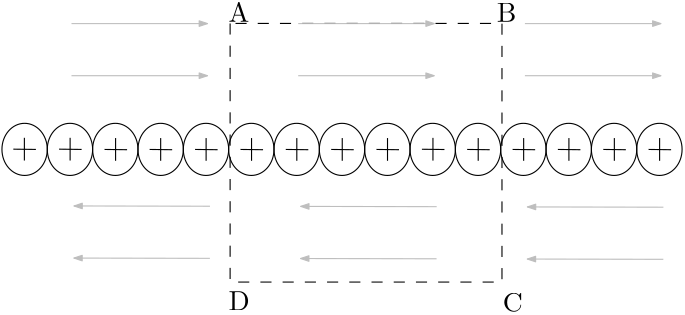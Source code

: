 <?xml version="1.0"?>
<!DOCTYPE ipe SYSTEM "ipe.dtd">
<ipe version="70107" creator="Ipe 7.1.10">
<info created="D:20160305145909" modified="D:20160305151605"/>
<ipestyle name="basic">
<symbol name="arrow/arc(spx)">
<path stroke="sym-stroke" fill="sym-stroke" pen="sym-pen">
0 0 m
-1 0.333 l
-1 -0.333 l
h
</path>
</symbol>
<symbol name="arrow/farc(spx)">
<path stroke="sym-stroke" fill="white" pen="sym-pen">
0 0 m
-1 0.333 l
-1 -0.333 l
h
</path>
</symbol>
<symbol name="arrow/ptarc(spx)">
<path stroke="sym-stroke" fill="sym-stroke" pen="sym-pen">
0 0 m
-1 0.333 l
-0.8 0 l
-1 -0.333 l
h
</path>
</symbol>
<symbol name="arrow/fptarc(spx)">
<path stroke="sym-stroke" fill="white" pen="sym-pen">
0 0 m
-1 0.333 l
-0.8 0 l
-1 -0.333 l
h
</path>
</symbol>
<symbol name="mark/circle(sx)" transformations="translations">
<path fill="sym-stroke">
0.6 0 0 0.6 0 0 e
0.4 0 0 0.4 0 0 e
</path>
</symbol>
<symbol name="mark/disk(sx)" transformations="translations">
<path fill="sym-stroke">
0.6 0 0 0.6 0 0 e
</path>
</symbol>
<symbol name="mark/fdisk(sfx)" transformations="translations">
<group>
<path fill="sym-fill">
0.5 0 0 0.5 0 0 e
</path>
<path fill="sym-stroke" fillrule="eofill">
0.6 0 0 0.6 0 0 e
0.4 0 0 0.4 0 0 e
</path>
</group>
</symbol>
<symbol name="mark/box(sx)" transformations="translations">
<path fill="sym-stroke" fillrule="eofill">
-0.6 -0.6 m
0.6 -0.6 l
0.6 0.6 l
-0.6 0.6 l
h
-0.4 -0.4 m
0.4 -0.4 l
0.4 0.4 l
-0.4 0.4 l
h
</path>
</symbol>
<symbol name="mark/square(sx)" transformations="translations">
<path fill="sym-stroke">
-0.6 -0.6 m
0.6 -0.6 l
0.6 0.6 l
-0.6 0.6 l
h
</path>
</symbol>
<symbol name="mark/fsquare(sfx)" transformations="translations">
<group>
<path fill="sym-fill">
-0.5 -0.5 m
0.5 -0.5 l
0.5 0.5 l
-0.5 0.5 l
h
</path>
<path fill="sym-stroke" fillrule="eofill">
-0.6 -0.6 m
0.6 -0.6 l
0.6 0.6 l
-0.6 0.6 l
h
-0.4 -0.4 m
0.4 -0.4 l
0.4 0.4 l
-0.4 0.4 l
h
</path>
</group>
</symbol>
<symbol name="mark/cross(sx)" transformations="translations">
<group>
<path fill="sym-stroke">
-0.43 -0.57 m
0.57 0.43 l
0.43 0.57 l
-0.57 -0.43 l
h
</path>
<path fill="sym-stroke">
-0.43 0.57 m
0.57 -0.43 l
0.43 -0.57 l
-0.57 0.43 l
h
</path>
</group>
</symbol>
<symbol name="arrow/fnormal(spx)">
<path stroke="sym-stroke" fill="white" pen="sym-pen">
0 0 m
-1 0.333 l
-1 -0.333 l
h
</path>
</symbol>
<symbol name="arrow/pointed(spx)">
<path stroke="sym-stroke" fill="sym-stroke" pen="sym-pen">
0 0 m
-1 0.333 l
-0.8 0 l
-1 -0.333 l
h
</path>
</symbol>
<symbol name="arrow/fpointed(spx)">
<path stroke="sym-stroke" fill="white" pen="sym-pen">
0 0 m
-1 0.333 l
-0.8 0 l
-1 -0.333 l
h
</path>
</symbol>
<symbol name="arrow/linear(spx)">
<path stroke="sym-stroke" pen="sym-pen">
-1 0.333 m
0 0 l
-1 -0.333 l
</path>
</symbol>
<symbol name="arrow/fdouble(spx)">
<path stroke="sym-stroke" fill="white" pen="sym-pen">
0 0 m
-1 0.333 l
-1 -0.333 l
h
-1 0 m
-2 0.333 l
-2 -0.333 l
h
</path>
</symbol>
<symbol name="arrow/double(spx)">
<path stroke="sym-stroke" fill="sym-stroke" pen="sym-pen">
0 0 m
-1 0.333 l
-1 -0.333 l
h
-1 0 m
-2 0.333 l
-2 -0.333 l
h
</path>
</symbol>
<pen name="heavier" value="0.8"/>
<pen name="fat" value="1.2"/>
<pen name="ultrafat" value="2"/>
<symbolsize name="large" value="5"/>
<symbolsize name="small" value="2"/>
<symbolsize name="tiny" value="1.1"/>
<arrowsize name="large" value="10"/>
<arrowsize name="small" value="5"/>
<arrowsize name="tiny" value="3"/>
<color name="red" value="1 0 0"/>
<color name="green" value="0 1 0"/>
<color name="blue" value="0 0 1"/>
<color name="yellow" value="1 1 0"/>
<color name="orange" value="1 0.647 0"/>
<color name="gold" value="1 0.843 0"/>
<color name="purple" value="0.627 0.125 0.941"/>
<color name="gray" value="0.745"/>
<color name="brown" value="0.647 0.165 0.165"/>
<color name="navy" value="0 0 0.502"/>
<color name="pink" value="1 0.753 0.796"/>
<color name="seagreen" value="0.18 0.545 0.341"/>
<color name="turquoise" value="0.251 0.878 0.816"/>
<color name="violet" value="0.933 0.51 0.933"/>
<color name="darkblue" value="0 0 0.545"/>
<color name="darkcyan" value="0 0.545 0.545"/>
<color name="darkgray" value="0.663"/>
<color name="darkgreen" value="0 0.392 0"/>
<color name="darkmagenta" value="0.545 0 0.545"/>
<color name="darkorange" value="1 0.549 0"/>
<color name="darkred" value="0.545 0 0"/>
<color name="lightblue" value="0.678 0.847 0.902"/>
<color name="lightcyan" value="0.878 1 1"/>
<color name="lightgray" value="0.827"/>
<color name="lightgreen" value="0.565 0.933 0.565"/>
<color name="lightyellow" value="1 1 0.878"/>
<dashstyle name="dashed" value="[4] 0"/>
<dashstyle name="dotted" value="[1 3] 0"/>
<dashstyle name="dash dotted" value="[4 2 1 2] 0"/>
<dashstyle name="dash dot dotted" value="[4 2 1 2 1 2] 0"/>
<textsize name="large" value="\large"/>
<textsize name="small" value="\small"/>
<textsize name="tiny" value="\tiny"/>
<textsize name="Large" value="\Large"/>
<textsize name="LARGE" value="\LARGE"/>
<textsize name="huge" value="\huge"/>
<textsize name="Huge" value="\Huge"/>
<textsize name="footnote" value="\footnotesize"/>
<textstyle name="center" begin="\begin{center}" end="\end{center}"/>
<textstyle name="itemize" begin="\begin{itemize}" end="\end{itemize}"/>
<textstyle name="item" begin="\begin{itemize}\item{}" end="\end{itemize}"/>
<gridsize name="4 pts" value="4"/>
<gridsize name="8 pts (~3 mm)" value="8"/>
<gridsize name="16 pts (~6 mm)" value="16"/>
<gridsize name="32 pts (~12 mm)" value="32"/>
<gridsize name="10 pts (~3.5 mm)" value="10"/>
<gridsize name="20 pts (~7 mm)" value="20"/>
<gridsize name="14 pts (~5 mm)" value="14"/>
<gridsize name="28 pts (~10 mm)" value="28"/>
<gridsize name="56 pts (~20 mm)" value="56"/>
<anglesize name="90 deg" value="90"/>
<anglesize name="60 deg" value="60"/>
<anglesize name="45 deg" value="45"/>
<anglesize name="30 deg" value="30"/>
<anglesize name="22.5 deg" value="22.5"/>
<opacity name="10%" value="0.1"/>
<opacity name="30%" value="0.3"/>
<opacity name="50%" value="0.5"/>
<opacity name="75%" value="0.75"/>
<tiling name="falling" angle="-60" step="4" width="1"/>
<tiling name="rising" angle="30" step="4" width="1"/>
</ipestyle>
<page>
<layer name="alpha"/>
<view layers="alpha" active="alpha"/>
<path layer="alpha" matrix="2.04043 0 0 2.34537 -20.7551 -1132.05" stroke="black">
4 0 0 4 16 816 e
</path>
<path matrix="2.04043 0 0 2.34537 -20.7551 -1132.05" stroke="black">
4 0 0 4 24 816 e
</path>
<path matrix="2.04043 0 0 2.34537 -20.7551 -1132.05" stroke="black">
4 0 0 4 32 816 e
</path>
<path matrix="2.04043 0 0 2.34537 -20.7551 -1132.05" stroke="black">
4 0 0 4 40 816 e
</path>
<path matrix="2.04043 0 0 2.34537 -20.7551 -1132.05" stroke="black">
4 0 0 4 48 816 e
</path>
<path matrix="2.04043 0 0 2.34537 60.8619 -1132.05" stroke="black">
4 0 0 4 16 816 e
</path>
<path matrix="2.04043 0 0 2.34537 60.8619 -1132.05" stroke="black">
4 0 0 4 24 816 e
</path>
<path matrix="2.04043 0 0 2.34537 60.8619 -1132.05" stroke="black">
4 0 0 4 32 816 e
</path>
<path matrix="2.04043 0 0 2.34537 60.8619 -1132.05" stroke="black">
4 0 0 4 40 816 e
</path>
<path matrix="2.04043 0 0 2.34537 60.8619 -1132.05" stroke="black">
4 0 0 4 48 816 e
</path>
<path matrix="2.04043 0 0 2.34537 142.479 -1132.05" stroke="black">
4 0 0 4 16 816 e
</path>
<path matrix="2.04043 0 0 2.34537 142.479 -1132.05" stroke="black">
4 0 0 4 24 816 e
</path>
<path matrix="2.04043 0 0 2.34537 142.479 -1132.05" stroke="black">
4 0 0 4 32 816 e
</path>
<path matrix="2.04043 0 0 2.34537 142.479 -1132.05" stroke="black">
4 0 0 4 40 816 e
</path>
<path matrix="2.04043 0 0 2.34537 142.479 -1132.05" stroke="black">
4 0 0 4 48 816 e
</path>
<path matrix="2.04043 0 0 2.34537 -20.7551 -1132.05" stroke="black">
14.0117 816.033 m
17.9859 815.993 l
</path>
<path matrix="2.04043 0 0 2.34537 -20.7551 -1132.05" stroke="black">
15.9583 814.29 m
15.9583 817.777 l
</path>
<path matrix="2.04043 0 0 2.34537 -4.28898 -1132.05" stroke="black">
14.0117 816.033 m
17.9859 815.993 l
</path>
<path matrix="2.04043 0 0 2.34537 -4.28898 -1132.05" stroke="black">
15.9583 814.29 m
15.9583 817.777 l
</path>
<path matrix="2.04043 0 0 2.34537 12.0787 -1132.15" stroke="black">
14.0117 816.033 m
17.9859 815.993 l
</path>
<path matrix="2.04043 0 0 2.34537 12.0787 -1132.15" stroke="black">
15.9583 814.29 m
15.9583 817.777 l
</path>
<path matrix="2.04043 0 0 2.34537 28.3093 -1132.15" stroke="black">
14.0117 816.033 m
17.9859 815.993 l
</path>
<path matrix="2.04043 0 0 2.34537 28.3093 -1132.15" stroke="black">
15.9583 814.29 m
15.9583 817.777 l
</path>
<path matrix="2.04043 0 0 2.34537 44.6672 -1132.15" stroke="black">
14.0117 816.033 m
17.9859 815.993 l
</path>
<path matrix="2.04043 0 0 2.34537 44.6672 -1132.15" stroke="black">
15.9583 814.29 m
15.9583 817.777 l
</path>
<path matrix="2.04043 0 0 2.34537 61.0251 -1132.15" stroke="black">
14.0117 816.033 m
17.9859 815.993 l
</path>
<path matrix="2.04043 0 0 2.34537 61.0251 -1132.15" stroke="black">
15.9583 814.29 m
15.9583 817.777 l
</path>
<path matrix="2.04043 0 0 2.34537 77.3193 -1132.15" stroke="black">
14.0117 816.033 m
17.9859 815.993 l
</path>
<path matrix="2.04043 0 0 2.34537 77.3193 -1132.15" stroke="black">
15.9583 814.29 m
15.9583 817.777 l
</path>
<path matrix="2.04043 0 0 2.34537 93.6772 -1132.15" stroke="black">
14.0117 816.033 m
17.9859 815.993 l
</path>
<path matrix="2.04043 0 0 2.34537 93.6772 -1132.15" stroke="black">
15.9583 814.29 m
15.9583 817.777 l
</path>
<path matrix="2.04043 0 0 2.34537 109.972 -1132.15" stroke="black">
14.0117 816.033 m
17.9859 815.993 l
</path>
<path matrix="2.04043 0 0 2.34537 109.972 -1132.15" stroke="black">
15.9583 814.29 m
15.9583 817.777 l
</path>
<path matrix="2.04043 0 0 2.34537 126.33 -1132.08" stroke="black">
14.0117 816.033 m
17.9859 815.993 l
</path>
<path matrix="2.04043 0 0 2.34537 126.33 -1132.08" stroke="black">
15.9583 814.29 m
15.9583 817.777 l
</path>
<path matrix="2.04043 0 0 2.34537 142.624 -1132.15" stroke="black">
14.0117 816.033 m
17.9859 815.993 l
</path>
<path matrix="2.04043 0 0 2.34537 142.624 -1132.15" stroke="black">
15.9583 814.29 m
15.9583 817.777 l
</path>
<path matrix="2.04043 0 0 2.34537 158.982 -1132.15" stroke="black">
14.0117 816.033 m
17.9859 815.993 l
</path>
<path matrix="2.04043 0 0 2.34537 158.982 -1132.15" stroke="black">
15.9583 814.29 m
15.9583 817.777 l
</path>
<path matrix="2.04043 0 0 2.34537 175.276 -1132.15" stroke="black">
14.0117 816.033 m
17.9859 815.993 l
</path>
<path matrix="2.04043 0 0 2.34537 175.276 -1132.15" stroke="black">
15.9583 814.29 m
15.9583 817.777 l
</path>
<path matrix="2.04043 0 0 2.34537 191.634 -1132.15" stroke="black">
14.0117 816.033 m
17.9859 815.993 l
</path>
<path matrix="2.04043 0 0 2.34537 191.634 -1132.15" stroke="black">
15.9583 814.29 m
15.9583 817.777 l
</path>
<path matrix="2.04043 0 0 2.34537 207.928 -1132.15" stroke="black">
14.0117 816.033 m
17.9859 815.993 l
</path>
<path matrix="2.04043 0 0 2.34537 207.928 -1132.15" stroke="black">
15.9583 814.29 m
15.9583 817.777 l
</path>
<path matrix="2.04043 0 0 2.34537 -3.88082 -1124.29" stroke="black" dash="dashed">
43.9867 832.022 m
43.9867 792.327 l
91.9526 792.327 l
91.9526 832.022 l
h
</path>
<text matrix="2.04043 0 0 2.34537 -3.88082 -1124.29" transformations="translations" pos="43.7207 832.292" stroke="black" type="label" width="7.472" height="6.808" depth="0" valign="baseline">A</text>
<text matrix="2.04043 0 0 2.34537 -3.88082 -1124.29" transformations="translations" pos="91.0504 832.292" stroke="black" type="label" width="7.057" height="6.808" depth="0" valign="baseline">B</text>
<text matrix="2.04043 0 0 2.34537 -3.88082 -1124.29" transformations="translations" pos="92.0682 787.761" stroke="black" type="label" width="7.195" height="6.808" depth="0" valign="baseline">C</text>
<text matrix="2.04043 0 0 2.34537 -3.88082 -1124.29" transformations="translations" pos="43.7207 788.015" stroke="black" type="label" width="7.61" height="6.808" depth="0" valign="baseline">D</text>
<path matrix="2.04043 0 0 2.34537 -3.88082 -1124.29" stroke="gray" arrow="normal/tiny">
16 824 m
40 824 l
</path>
<path matrix="2.04043 0 0 2.34537 -3.88082 -1124.29" stroke="gray" arrow="normal/tiny">
16 832 m
40 832 l
</path>
<path matrix="2.04043 0 0 2.34537 77.7362 -1124.29" stroke="gray" arrow="normal/tiny">
16 824 m
40 824 l
</path>
<path matrix="2.04043 0 0 2.34537 77.7362 -1124.29" stroke="gray" arrow="normal/tiny">
16 832 m
40 832 l
</path>
<path matrix="2.04043 0 0 2.34537 159.353 -1124.29" stroke="gray" arrow="normal/tiny">
16 824 m
40 824 l
</path>
<path matrix="2.04043 0 0 2.34537 159.353 -1124.29" stroke="gray" arrow="normal/tiny">
16 832 m
40 832 l
</path>
<path matrix="-2.04042 0.0041232 -0.00358711 -2.34536 277.455 2693.47" stroke="gray" arrow="normal/tiny">
16 824 m
40 824 l
</path>
<path matrix="-2.04042 0.0041232 -0.00358711 -2.34536 277.455 2693.47" stroke="gray" arrow="normal/tiny">
16 832 m
40 832 l
</path>
<path matrix="-2.04042 0.0041232 -0.00358711 -2.34536 195.838 2693.66" stroke="gray" arrow="normal/tiny">
16 824 m
40 824 l
</path>
<path matrix="-2.04042 0.0041232 -0.00358711 -2.34536 195.838 2693.66" stroke="gray" arrow="normal/tiny">
16 832 m
40 832 l
</path>
<path matrix="-2.04042 0.0041232 -0.00358711 -2.34536 114.221 2693.82" stroke="gray" arrow="normal/tiny">
16 824 m
40 824 l
</path>
<path matrix="-2.04042 0.0041232 -0.00358711 -2.34536 114.221 2693.82" stroke="gray" arrow="normal/tiny">
16 832 m
40 832 l
</path>
</page>
</ipe>
